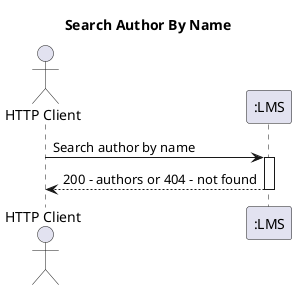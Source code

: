 @startuml
title Search Author By Name
actor HTTP_Client as "HTTP Client"
participant LMS as ":LMS"
autoactivate on

HTTP_Client -> LMS : Search author by name
LMS --> HTTP_Client : 200 - authors or 404 - not found

@enduml